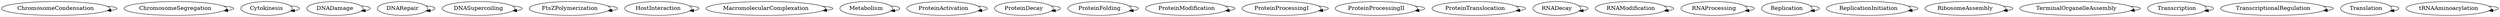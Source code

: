 /* Created by mdot for Matlab */
digraph m2html {
  ChromosomeCondensation -> ChromosomeCondensation;
  ChromosomeSegregation -> ChromosomeSegregation;
  Cytokinesis -> Cytokinesis;
  DNADamage -> DNADamage;
  DNARepair -> DNARepair;
  DNASupercoiling -> DNASupercoiling;
  FtsZPolymerization -> FtsZPolymerization;
  HostInteraction -> HostInteraction;
  MacromolecularComplexation -> MacromolecularComplexation;
  Metabolism -> Metabolism;
  ProteinActivation -> ProteinActivation;
  ProteinDecay -> ProteinDecay;
  ProteinFolding -> ProteinFolding;
  ProteinModification -> ProteinModification;
  ProteinProcessingI -> ProteinProcessingI;
  ProteinProcessingII -> ProteinProcessingII;
  ProteinTranslocation -> ProteinTranslocation;
  RNADecay -> RNADecay;
  RNAModification -> RNAModification;
  RNAProcessing -> RNAProcessing;
  Replication -> Replication;
  ReplicationInitiation -> ReplicationInitiation;
  RibosomeAssembly -> RibosomeAssembly;
  TerminalOrganelleAssembly -> TerminalOrganelleAssembly;
  Transcription -> Transcription;
  TranscriptionalRegulation -> TranscriptionalRegulation;
  Translation -> Translation;
  tRNAAminoacylation -> tRNAAminoacylation;

  ChromosomeCondensation [URL="ChromosomeCondensation.html"];
  ChromosomeSegregation [URL="ChromosomeSegregation.html"];
  Cytokinesis [URL="Cytokinesis.html"];
  DNADamage [URL="DNADamage.html"];
  DNARepair [URL="DNARepair.html"];
  DNASupercoiling [URL="DNASupercoiling.html"];
  FtsZPolymerization [URL="FtsZPolymerization.html"];
  HostInteraction [URL="HostInteraction.html"];
  MacromolecularComplexation [URL="MacromolecularComplexation.html"];
  Metabolism [URL="Metabolism.html"];
  ProteinActivation [URL="ProteinActivation.html"];
  ProteinDecay [URL="ProteinDecay.html"];
  ProteinFolding [URL="ProteinFolding.html"];
  ProteinModification [URL="ProteinModification.html"];
  ProteinProcessingI [URL="ProteinProcessingI.html"];
  ProteinProcessingII [URL="ProteinProcessingII.html"];
  ProteinTranslocation [URL="ProteinTranslocation.html"];
  RNADecay [URL="RNADecay.html"];
  RNAModification [URL="RNAModification.html"];
  RNAProcessing [URL="RNAProcessing.html"];
  Replication [URL="Replication.html"];
  ReplicationInitiation [URL="ReplicationInitiation.html"];
  RibosomeAssembly [URL="RibosomeAssembly.html"];
  TerminalOrganelleAssembly [URL="TerminalOrganelleAssembly.html"];
  Transcription [URL="Transcription.html"];
  TranscriptionalRegulation [URL="TranscriptionalRegulation.html"];
  Translation [URL="Translation.html"];
  tRNAAminoacylation [URL="tRNAAminoacylation.html"];
}